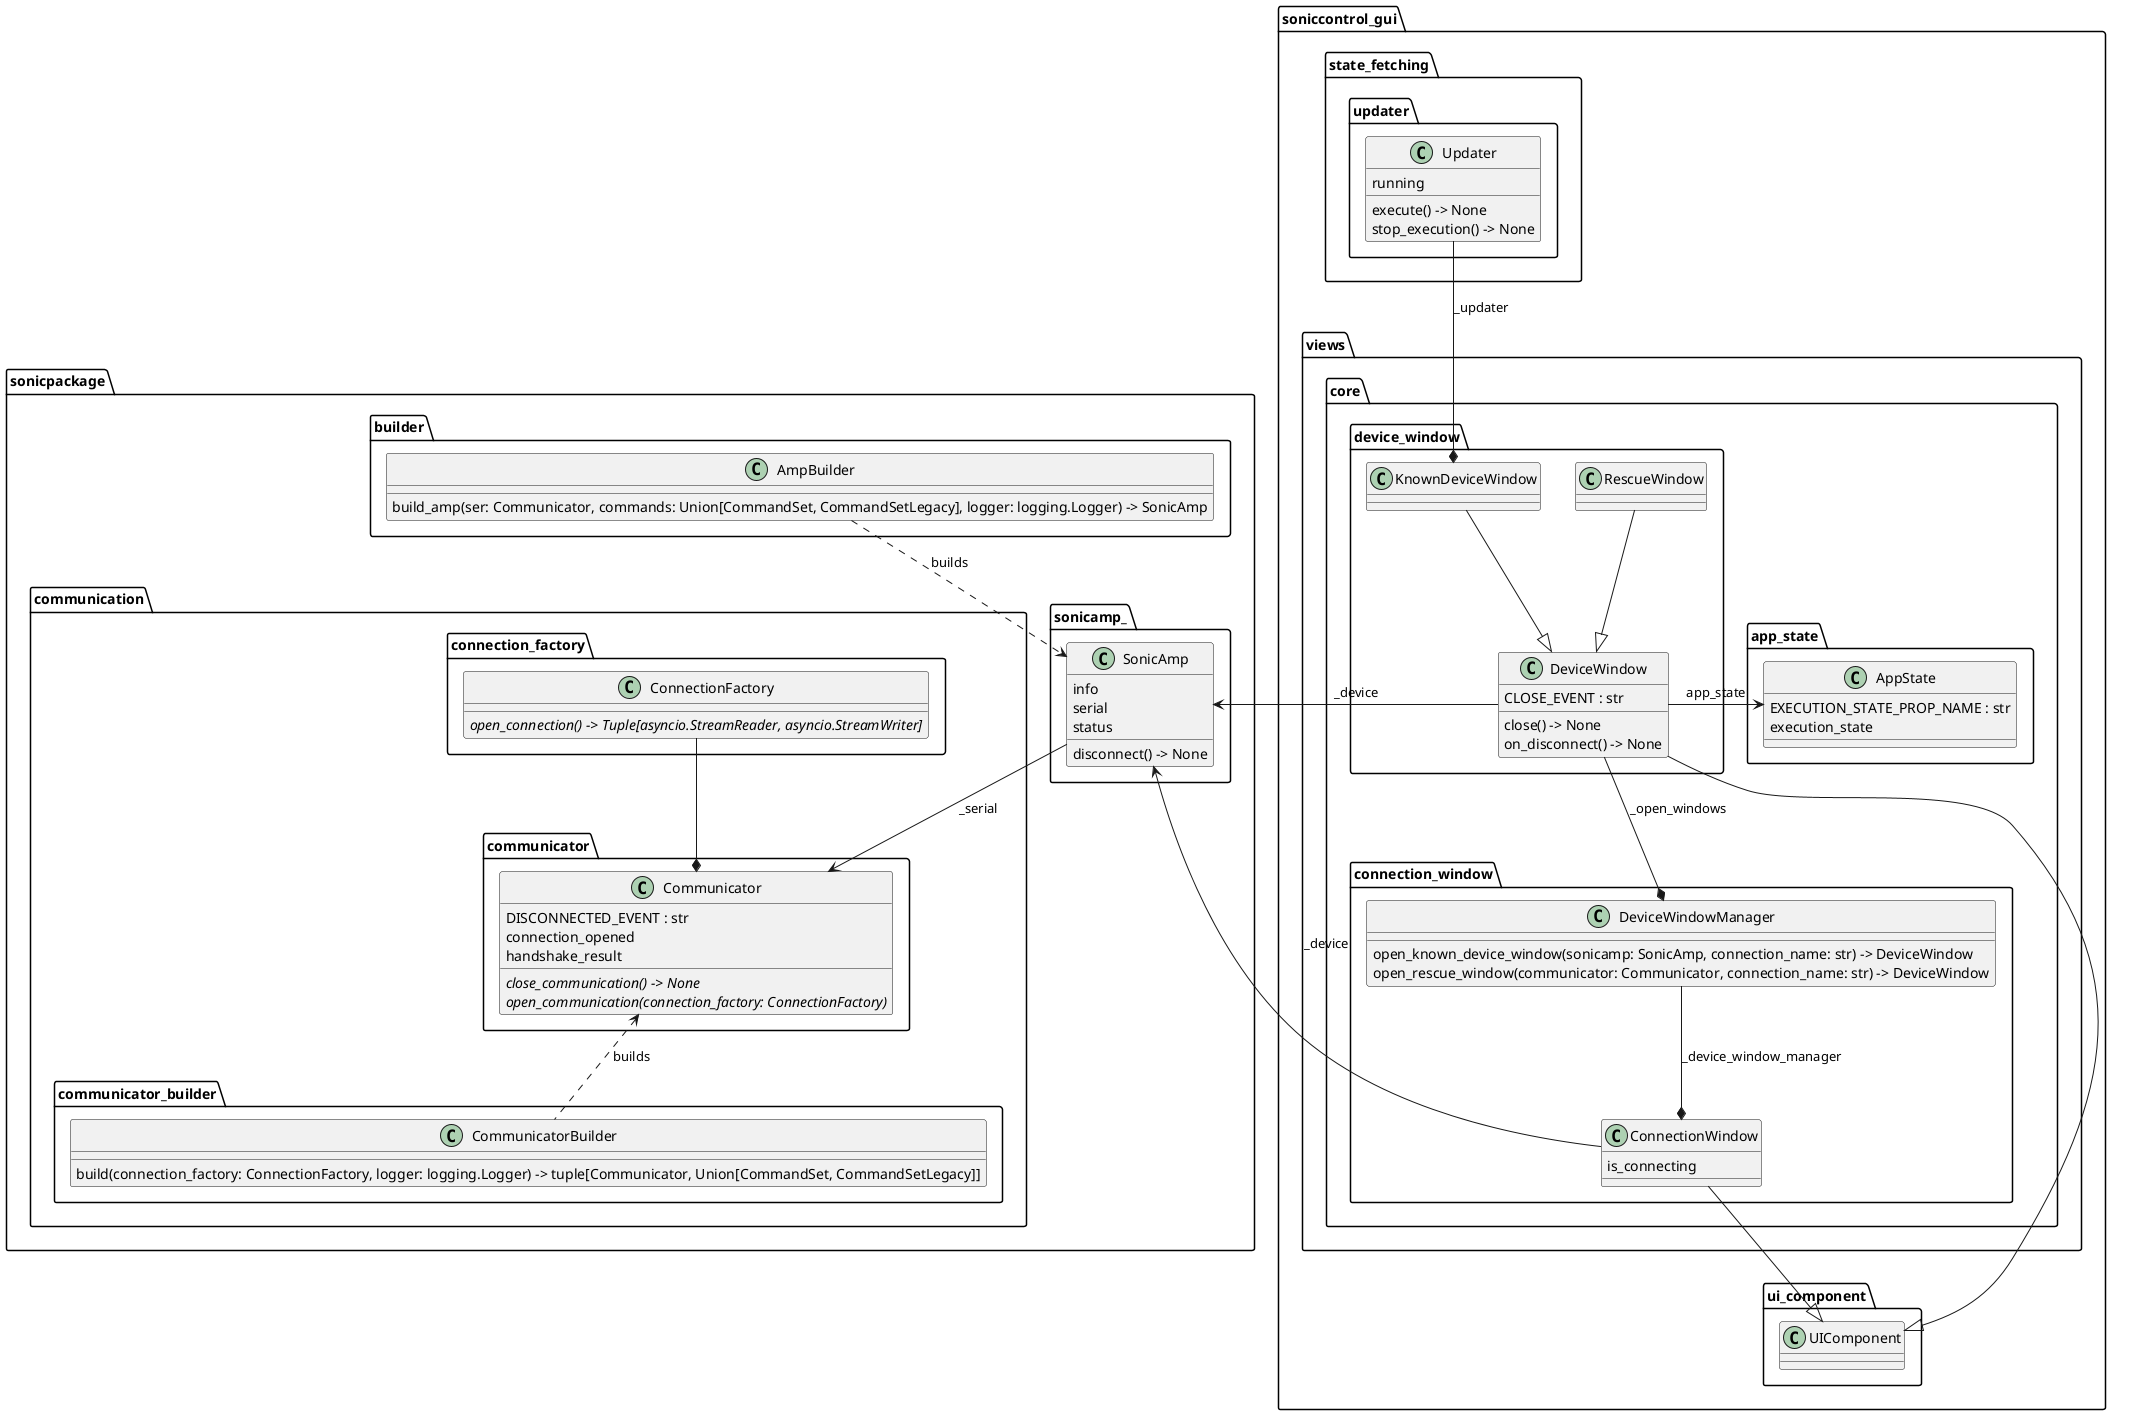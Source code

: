@startuml Establishing a Connection

set separator . 
skinparam classSeparator "."
skinparam packageSeparator "."
top to bottom direction

class "ConnectionFactory" as sonicpackage.communication.connection_factory.ConnectionFactory {
  {abstract}open_connection() -> Tuple[asyncio.StreamReader, asyncio.StreamWriter]
}

class "Communicator" as sonicpackage.communication.communicator.Communicator {
  DISCONNECTED_EVENT : str
  connection_opened
  handshake_result
  {abstract}close_communication() -> None
  {abstract}open_communication(connection_factory: ConnectionFactory)
}

class "CommunicatorBuilder" as sonicpackage.communication.communicator_builder.CommunicatorBuilder {
  build(connection_factory: ConnectionFactory, logger: logging.Logger) -> tuple[Communicator, Union[CommandSet, CommandSetLegacy]]
}

class "AmpBuilder" as sonicpackage.builder.AmpBuilder {
  build_amp(ser: Communicator, commands: Union[CommandSet, CommandSetLegacy], logger: logging.Logger) -> SonicAmp
}

class "SonicAmp" as sonicpackage.sonicamp_.SonicAmp {
  info
  serial
  status
  disconnect() -> None
}

class "Updater" as soniccontrol_gui.state_fetching.updater.Updater {
  running
  execute() -> None
  stop_execution() -> None
}

class "AppState" as soniccontrol_gui.views.core.app_state.AppState {
  EXECUTION_STATE_PROP_NAME : str
  execution_state
}
class "RescueWindow" as soniccontrol_gui.views.core.device_window.RescueWindow {
}
class "KnownDeviceWindow" as soniccontrol_gui.views.core.device_window.KnownDeviceWindow {
}
class "DeviceWindow" as soniccontrol_gui.views.core.device_window.DeviceWindow {
  CLOSE_EVENT : str
  close() -> None
  on_disconnect() -> None
}
class "DeviceWindowManager" as soniccontrol_gui.views.core.connection_window.DeviceWindowManager {
  open_known_device_window(sonicamp: SonicAmp, connection_name: str) -> DeviceWindow
  open_rescue_window(communicator: Communicator, connection_name: str) -> DeviceWindow
}
class "ConnectionWindow" as soniccontrol_gui.views.core.connection_window.ConnectionWindow {
  is_connecting
}

sonicpackage.sonicamp_.SonicAmp --> sonicpackage.communication.communicator.Communicator : _serial
sonicpackage.sonicamp_.SonicAmp <.u. sonicpackage.builder.AmpBuilder : builds
sonicpackage.communication.communicator.Communicator *-u- sonicpackage.communication.connection_factory.ConnectionFactory
sonicpackage.communication.communicator.Communicator <.. sonicpackage.communication.communicator_builder.CommunicatorBuilder : builds

soniccontrol_gui.views.core.connection_window.ConnectionWindow --|> soniccontrol_gui.ui_component.UIComponent
soniccontrol_gui.views.core.device_window.DeviceWindow --|> soniccontrol_gui.ui_component.UIComponent
soniccontrol_gui.views.core.device_window.KnownDeviceWindow --|> soniccontrol_gui.views.core.device_window.DeviceWindow
soniccontrol_gui.views.core.device_window.RescueWindow --|> soniccontrol_gui.views.core.device_window.DeviceWindow
soniccontrol_gui.state_fetching.updater.Updater --* soniccontrol_gui.views.core.device_window.KnownDeviceWindow : _updater
soniccontrol_gui.views.core.connection_window.DeviceWindowManager --* soniccontrol_gui.views.core.connection_window.ConnectionWindow : _device_window_manager
soniccontrol_gui.views.core.device_window.DeviceWindow -l-> soniccontrol_gui.views.core.app_state.AppState : app_state

soniccontrol_gui.views.core.device_window.DeviceWindow --* soniccontrol_gui.views.core.connection_window.DeviceWindowManager : _open_windows

soniccontrol_gui.views.core.device_window.DeviceWindow -l-> sonicpackage.sonicamp_.SonicAmp : _device
soniccontrol_gui.views.core.connection_window.ConnectionWindow -l-> sonicpackage.sonicamp_.SonicAmp : _device

@enduml